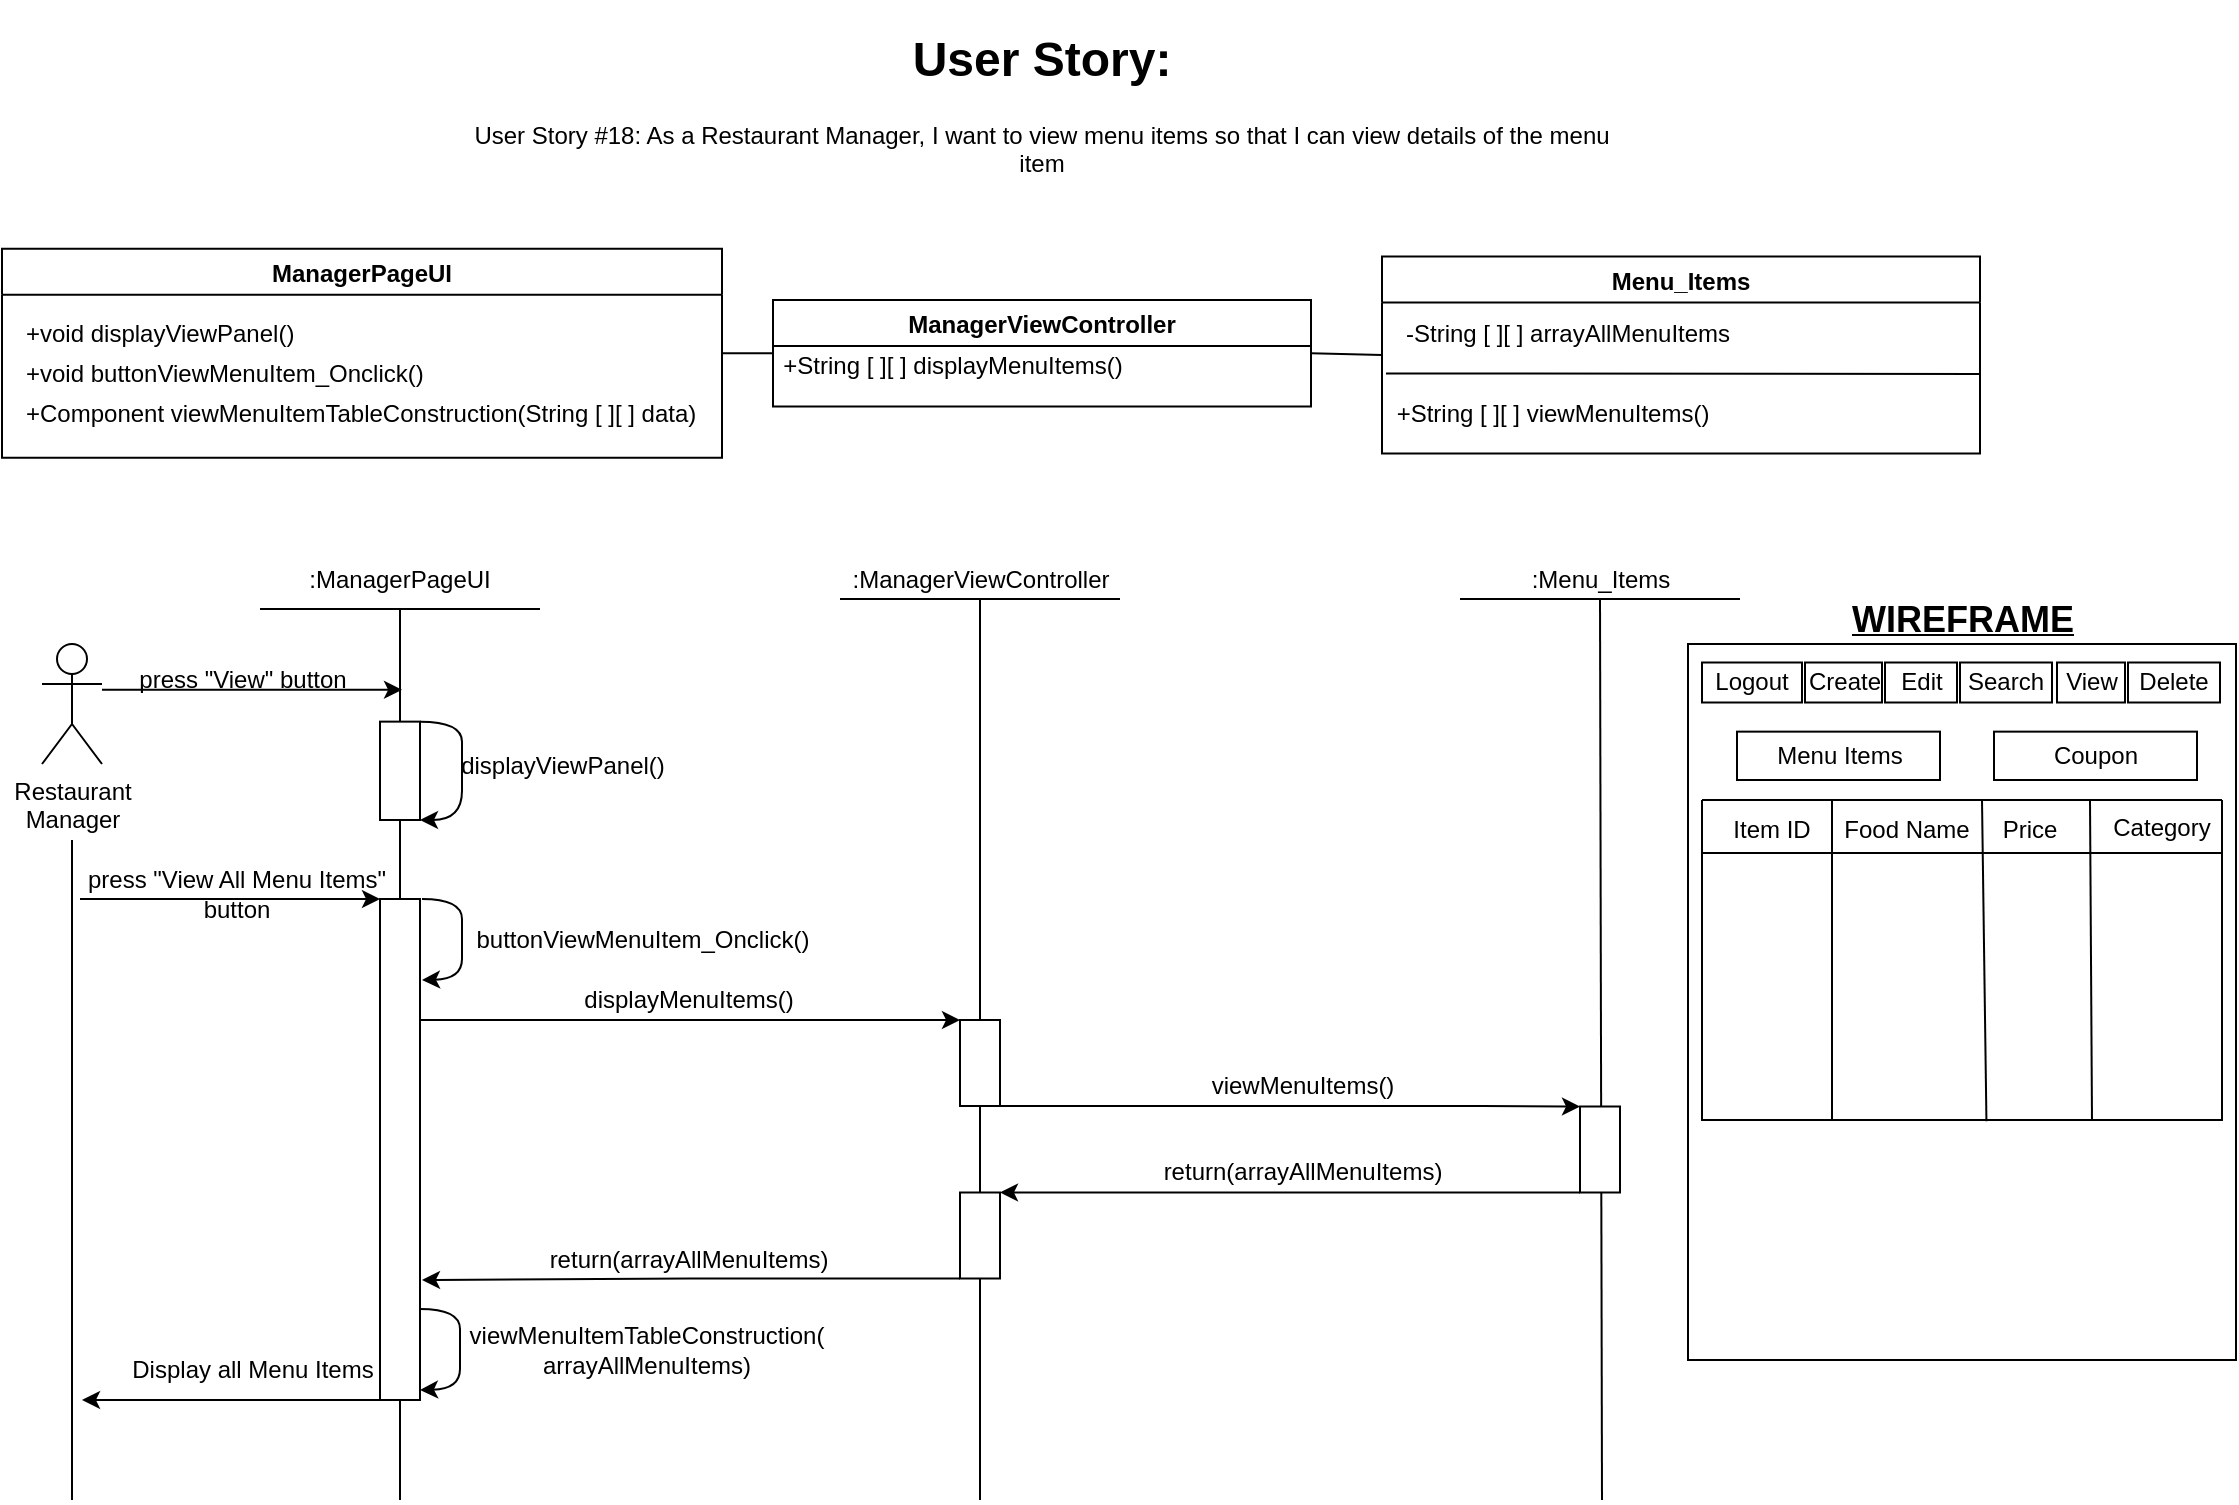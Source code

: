 <mxfile version="18.0.4" type="device"><diagram id="kgpKYQtTHZ0yAKxKKP6v" name="Page-1"><mxGraphModel dx="1022" dy="1217" grid="1" gridSize="10" guides="1" tooltips="1" connect="1" arrows="1" fold="1" page="1" pageScale="1" pageWidth="1100" pageHeight="850" math="0" shadow="0"><root><mxCell id="0"/><mxCell id="1" parent="0"/><mxCell id="jZgrcrFYeaZh8gr0yXMg-8" value="Menu_Items" style="swimlane;" parent="1" vertex="1"><mxGeometry x="700" y="138.25" width="299" height="98.5" as="geometry"/></mxCell><mxCell id="jZgrcrFYeaZh8gr0yXMg-10" value="-String [ ][ ] arrayAllMenuItems" style="text;html=1;align=left;verticalAlign=middle;resizable=0;points=[];autosize=1;strokeColor=none;fillColor=none;" parent="jZgrcrFYeaZh8gr0yXMg-8" vertex="1"><mxGeometry x="10" y="28.5" width="180" height="20" as="geometry"/></mxCell><mxCell id="jZgrcrFYeaZh8gr0yXMg-12" value="" style="endArrow=none;html=1;rounded=0;" parent="jZgrcrFYeaZh8gr0yXMg-8" edge="1"><mxGeometry width="50" height="50" relative="1" as="geometry"><mxPoint x="2" y="58.5" as="sourcePoint"/><mxPoint x="299" y="58.75" as="targetPoint"/></mxGeometry></mxCell><mxCell id="jZgrcrFYeaZh8gr0yXMg-13" value="&lt;div&gt;+String [ ][ ] viewMenuItems()&lt;/div&gt;" style="text;html=1;align=center;verticalAlign=middle;resizable=0;points=[];autosize=1;strokeColor=none;fillColor=none;" parent="jZgrcrFYeaZh8gr0yXMg-8" vertex="1"><mxGeometry y="68.5" width="170" height="20" as="geometry"/></mxCell><mxCell id="jZgrcrFYeaZh8gr0yXMg-41" value="" style="rounded=0;whiteSpace=wrap;html=1;" parent="1" vertex="1"><mxGeometry x="853" y="332" width="274" height="358" as="geometry"/></mxCell><mxCell id="jZgrcrFYeaZh8gr0yXMg-2" value="ManagerPageUI" style="swimlane;" parent="1" vertex="1"><mxGeometry x="10" y="134.38" width="360" height="104.5" as="geometry"/></mxCell><mxCell id="jZgrcrFYeaZh8gr0yXMg-3" value="+void displayViewPanel()" style="text;html=1;align=left;verticalAlign=middle;resizable=0;points=[];autosize=1;strokeColor=none;fillColor=none;" parent="jZgrcrFYeaZh8gr0yXMg-2" vertex="1"><mxGeometry x="10" y="33" width="150" height="20" as="geometry"/></mxCell><mxCell id="jZgrcrFYeaZh8gr0yXMg-98" value="+void buttonViewMenuItem_Onclick()" style="text;html=1;align=left;verticalAlign=middle;resizable=0;points=[];autosize=1;strokeColor=none;fillColor=none;" parent="jZgrcrFYeaZh8gr0yXMg-2" vertex="1"><mxGeometry x="10" y="53" width="210" height="20" as="geometry"/></mxCell><mxCell id="7xhcqGWQ24fky9c6vBzr-7" value="+Component viewMenuItemTableConstruction(String [ ][ ] data)" style="text;html=1;align=left;verticalAlign=middle;resizable=0;points=[];autosize=1;strokeColor=none;fillColor=none;" parent="jZgrcrFYeaZh8gr0yXMg-2" vertex="1"><mxGeometry x="10" y="73" width="350" height="20" as="geometry"/></mxCell><mxCell id="jZgrcrFYeaZh8gr0yXMg-6" value="ManagerViewController" style="swimlane;startSize=23;" parent="1" vertex="1"><mxGeometry x="395.5" y="160" width="269" height="53.25" as="geometry"/></mxCell><mxCell id="jZgrcrFYeaZh8gr0yXMg-7" value="&lt;div style=&quot;text-align: left&quot;&gt;+String [ ][ ] displayMenuItems()&lt;/div&gt;" style="text;html=1;align=center;verticalAlign=middle;resizable=0;points=[];autosize=1;strokeColor=none;fillColor=none;" parent="jZgrcrFYeaZh8gr0yXMg-6" vertex="1"><mxGeometry x="-5.5" y="23.25" width="190" height="20" as="geometry"/></mxCell><mxCell id="jZgrcrFYeaZh8gr0yXMg-15" value="" style="endArrow=none;html=1;rounded=0;exitX=1;exitY=0.5;exitDx=0;exitDy=0;entryX=0;entryY=0.5;entryDx=0;entryDy=0;" parent="1" source="jZgrcrFYeaZh8gr0yXMg-2" target="jZgrcrFYeaZh8gr0yXMg-6" edge="1"><mxGeometry width="50" height="50" relative="1" as="geometry"><mxPoint x="579" y="414.5" as="sourcePoint"/><mxPoint x="629" y="364.5" as="targetPoint"/></mxGeometry></mxCell><mxCell id="jZgrcrFYeaZh8gr0yXMg-16" value="" style="endArrow=none;html=1;rounded=0;entryX=0;entryY=0.5;entryDx=0;entryDy=0;exitX=1;exitY=0.5;exitDx=0;exitDy=0;" parent="1" source="jZgrcrFYeaZh8gr0yXMg-6" target="jZgrcrFYeaZh8gr0yXMg-8" edge="1"><mxGeometry width="50" height="50" relative="1" as="geometry"><mxPoint x="579" y="234.5" as="sourcePoint"/><mxPoint x="579" y="264.5" as="targetPoint"/></mxGeometry></mxCell><mxCell id="jZgrcrFYeaZh8gr0yXMg-17" style="edgeStyle=orthogonalEdgeStyle;rounded=0;orthogonalLoop=1;jettySize=auto;html=1;" parent="1" edge="1"><mxGeometry relative="1" as="geometry"><mxPoint x="210" y="354.92" as="targetPoint"/><Array as="points"><mxPoint x="110" y="354.92"/><mxPoint x="110" y="354.92"/></Array><mxPoint x="60" y="354.92" as="sourcePoint"/></mxGeometry></mxCell><mxCell id="jZgrcrFYeaZh8gr0yXMg-18" value="Restaurant&lt;br&gt;Manager" style="shape=umlActor;verticalLabelPosition=bottom;verticalAlign=top;html=1;outlineConnect=0;" parent="1" vertex="1"><mxGeometry x="30" y="332" width="30" height="60" as="geometry"/></mxCell><mxCell id="jZgrcrFYeaZh8gr0yXMg-19" value=":ManagerPageUI" style="text;html=1;strokeColor=none;fillColor=none;align=center;verticalAlign=middle;whiteSpace=wrap;rounded=0;" parent="1" vertex="1"><mxGeometry x="179" y="284.5" width="60" height="30" as="geometry"/></mxCell><mxCell id="jZgrcrFYeaZh8gr0yXMg-20" value=":ManagerViewController" style="text;html=1;align=center;verticalAlign=middle;resizable=0;points=[];autosize=1;strokeColor=none;fillColor=none;" parent="1" vertex="1"><mxGeometry x="429" y="289.5" width="140" height="20" as="geometry"/></mxCell><mxCell id="jZgrcrFYeaZh8gr0yXMg-21" value=":Menu_Items" style="text;html=1;align=center;verticalAlign=middle;resizable=0;points=[];autosize=1;strokeColor=none;fillColor=none;" parent="1" vertex="1"><mxGeometry x="769" y="289.5" width="80" height="20" as="geometry"/></mxCell><mxCell id="jZgrcrFYeaZh8gr0yXMg-22" value="" style="endArrow=none;html=1;rounded=0;" parent="1" edge="1"><mxGeometry width="50" height="50" relative="1" as="geometry"><mxPoint x="139" y="314.5" as="sourcePoint"/><mxPoint x="279.0" y="314.5" as="targetPoint"/></mxGeometry></mxCell><mxCell id="jZgrcrFYeaZh8gr0yXMg-23" value="" style="endArrow=none;html=1;rounded=0;" parent="1" edge="1"><mxGeometry width="50" height="50" relative="1" as="geometry"><mxPoint x="429.0" y="309.5" as="sourcePoint"/><mxPoint x="569" y="309.5" as="targetPoint"/></mxGeometry></mxCell><mxCell id="jZgrcrFYeaZh8gr0yXMg-24" value="" style="endArrow=none;html=1;rounded=0;" parent="1" edge="1"><mxGeometry width="50" height="50" relative="1" as="geometry"><mxPoint x="739" y="309.5" as="sourcePoint"/><mxPoint x="879" y="309.5" as="targetPoint"/></mxGeometry></mxCell><mxCell id="jZgrcrFYeaZh8gr0yXMg-25" value="" style="curved=1;endArrow=classic;html=1;rounded=0;exitX=1;exitY=0;exitDx=0;exitDy=0;" parent="1" edge="1"><mxGeometry width="50" height="50" relative="1" as="geometry"><mxPoint x="220.0" y="459.5" as="sourcePoint"/><mxPoint x="220" y="500" as="targetPoint"/><Array as="points"><mxPoint x="240" y="459.5"/><mxPoint x="240" y="479.5"/><mxPoint x="240" y="499.5"/></Array></mxGeometry></mxCell><mxCell id="jZgrcrFYeaZh8gr0yXMg-26" value="&lt;span style=&quot;text-align: left&quot;&gt;buttonViewMenuItem_Onclick()&lt;/span&gt;" style="text;html=1;align=center;verticalAlign=middle;resizable=0;points=[];autosize=1;strokeColor=none;fillColor=none;" parent="1" vertex="1"><mxGeometry x="240" y="469.5" width="180" height="20" as="geometry"/></mxCell><mxCell id="jZgrcrFYeaZh8gr0yXMg-30" value="" style="endArrow=none;html=1;rounded=0;startArrow=none;entryX=0.5;entryY=1;entryDx=0;entryDy=0;entryPerimeter=0;" parent="1" target="jZgrcrFYeaZh8gr0yXMg-20" edge="1"><mxGeometry width="50" height="50" relative="1" as="geometry"><mxPoint x="499" y="760" as="sourcePoint"/><mxPoint x="497" y="304.5" as="targetPoint"/></mxGeometry></mxCell><mxCell id="jZgrcrFYeaZh8gr0yXMg-34" value="" style="endArrow=none;html=1;rounded=0;entryX=0.5;entryY=0.982;entryDx=0;entryDy=0;entryPerimeter=0;" parent="1" target="jZgrcrFYeaZh8gr0yXMg-21" edge="1"><mxGeometry width="50" height="50" relative="1" as="geometry"><mxPoint x="810" y="760" as="sourcePoint"/><mxPoint x="809" y="314.5" as="targetPoint"/></mxGeometry></mxCell><mxCell id="jZgrcrFYeaZh8gr0yXMg-42" value="Logout" style="rounded=0;whiteSpace=wrap;html=1;" parent="1" vertex="1"><mxGeometry x="860" y="341.25" width="50" height="20" as="geometry"/></mxCell><mxCell id="jZgrcrFYeaZh8gr0yXMg-43" value="Edit" style="rounded=0;whiteSpace=wrap;html=1;" parent="1" vertex="1"><mxGeometry x="951.5" y="341.25" width="36" height="20" as="geometry"/></mxCell><mxCell id="jZgrcrFYeaZh8gr0yXMg-44" value="Search" style="rounded=0;whiteSpace=wrap;html=1;" parent="1" vertex="1"><mxGeometry x="989" y="341.25" width="46" height="20" as="geometry"/></mxCell><mxCell id="jZgrcrFYeaZh8gr0yXMg-45" value="View" style="rounded=0;whiteSpace=wrap;html=1;" parent="1" vertex="1"><mxGeometry x="1037.5" y="341.25" width="34" height="20" as="geometry"/></mxCell><mxCell id="jZgrcrFYeaZh8gr0yXMg-46" value="Delete" style="rounded=0;whiteSpace=wrap;html=1;" parent="1" vertex="1"><mxGeometry x="1073" y="341.25" width="46" height="20" as="geometry"/></mxCell><mxCell id="jZgrcrFYeaZh8gr0yXMg-52" value="&lt;b&gt;&lt;u&gt;&lt;font style=&quot;font-size: 18px&quot;&gt;WIREFRAME&lt;/font&gt;&lt;/u&gt;&lt;/b&gt;" style="text;html=1;align=center;verticalAlign=middle;resizable=0;points=[];autosize=1;strokeColor=none;fillColor=none;" parent="1" vertex="1"><mxGeometry x="925" y="309.5" width="130" height="20" as="geometry"/></mxCell><mxCell id="jZgrcrFYeaZh8gr0yXMg-54" value="press &quot;View&quot; button" style="text;html=1;align=center;verticalAlign=middle;resizable=0;points=[];autosize=1;strokeColor=none;fillColor=none;" parent="1" vertex="1"><mxGeometry x="70" y="339.92" width="120" height="20" as="geometry"/></mxCell><mxCell id="jZgrcrFYeaZh8gr0yXMg-58" value="" style="endArrow=none;html=1;rounded=0;fontSize=17;" parent="1" edge="1"><mxGeometry width="50" height="50" relative="1" as="geometry"><mxPoint x="209" y="760" as="sourcePoint"/><mxPoint x="209" y="314.5" as="targetPoint"/></mxGeometry></mxCell><mxCell id="MzLczAtcS-KXfJ2jDSsF-4" style="edgeStyle=orthogonalEdgeStyle;rounded=0;orthogonalLoop=1;jettySize=auto;html=1;exitX=0;exitY=1;exitDx=0;exitDy=0;" parent="1" source="jZgrcrFYeaZh8gr0yXMg-60" edge="1"><mxGeometry relative="1" as="geometry"><mxPoint x="50" y="710" as="targetPoint"/><mxPoint x="199" y="521" as="sourcePoint"/><Array as="points"><mxPoint x="130" y="710"/><mxPoint x="130" y="710"/></Array></mxGeometry></mxCell><mxCell id="MzLczAtcS-KXfJ2jDSsF-53" style="edgeStyle=orthogonalEdgeStyle;rounded=0;orthogonalLoop=1;jettySize=auto;html=1;exitX=1;exitY=0.25;exitDx=0;exitDy=0;entryX=0;entryY=0;entryDx=0;entryDy=0;" parent="1" target="MzLczAtcS-KXfJ2jDSsF-52" edge="1"><mxGeometry relative="1" as="geometry"><Array as="points"><mxPoint x="219" y="520"/></Array><mxPoint x="219" y="522.125" as="sourcePoint"/></mxGeometry></mxCell><mxCell id="jZgrcrFYeaZh8gr0yXMg-60" value="" style="rounded=0;whiteSpace=wrap;html=1;" parent="1" vertex="1"><mxGeometry x="199" y="459.5" width="20" height="250.5" as="geometry"/></mxCell><mxCell id="jZgrcrFYeaZh8gr0yXMg-63" value="" style="curved=1;endArrow=classic;html=1;rounded=0;entryX=1;entryY=1;entryDx=0;entryDy=0;exitX=1;exitY=0;exitDx=0;exitDy=0;" parent="1" source="jZgrcrFYeaZh8gr0yXMg-64" target="jZgrcrFYeaZh8gr0yXMg-64" edge="1"><mxGeometry width="50" height="50" relative="1" as="geometry"><mxPoint x="220" y="370.82" as="sourcePoint"/><mxPoint x="220" y="410.82" as="targetPoint"/><Array as="points"><mxPoint x="240" y="370.82"/><mxPoint x="240" y="390.82"/><mxPoint x="240" y="420"/></Array></mxGeometry></mxCell><mxCell id="jZgrcrFYeaZh8gr0yXMg-64" value="" style="rounded=0;whiteSpace=wrap;html=1;" parent="1" vertex="1"><mxGeometry x="199" y="370.82" width="20" height="49.18" as="geometry"/></mxCell><mxCell id="jZgrcrFYeaZh8gr0yXMg-65" value="&lt;span style=&quot;font-size: 12px&quot;&gt;displayViewPanel()&lt;/span&gt;" style="text;html=1;align=center;verticalAlign=middle;resizable=0;points=[];autosize=1;strokeColor=none;fillColor=none;fontSize=16;" parent="1" vertex="1"><mxGeometry x="230" y="375.82" width="120" height="30" as="geometry"/></mxCell><mxCell id="MzLczAtcS-KXfJ2jDSsF-2" style="edgeStyle=orthogonalEdgeStyle;rounded=0;orthogonalLoop=1;jettySize=auto;html=1;" parent="1" edge="1"><mxGeometry relative="1" as="geometry"><mxPoint x="199" y="459.5" as="targetPoint"/><Array as="points"><mxPoint x="99" y="459.5"/><mxPoint x="99" y="459.5"/></Array><mxPoint x="49" y="459.5" as="sourcePoint"/></mxGeometry></mxCell><mxCell id="MzLczAtcS-KXfJ2jDSsF-3" value="press &quot;View All Menu Items&quot;&lt;br&gt;button" style="text;html=1;align=center;verticalAlign=middle;resizable=0;points=[];autosize=1;strokeColor=none;fillColor=none;" parent="1" vertex="1"><mxGeometry x="47" y="441.5" width="160" height="30" as="geometry"/></mxCell><mxCell id="MzLczAtcS-KXfJ2jDSsF-5" value="Display all Menu Items" style="text;html=1;align=center;verticalAlign=middle;resizable=0;points=[];autosize=1;strokeColor=none;fillColor=none;" parent="1" vertex="1"><mxGeometry x="65" y="685" width="140" height="20" as="geometry"/></mxCell><mxCell id="MzLczAtcS-KXfJ2jDSsF-32" value="Create" style="rounded=0;whiteSpace=wrap;html=1;" parent="1" vertex="1"><mxGeometry x="911.5" y="341.25" width="38.5" height="20" as="geometry"/></mxCell><mxCell id="MzLczAtcS-KXfJ2jDSsF-33" value="Menu Items" style="rounded=0;whiteSpace=wrap;html=1;" parent="1" vertex="1"><mxGeometry x="877.5" y="375.82" width="101.5" height="24.18" as="geometry"/></mxCell><mxCell id="MzLczAtcS-KXfJ2jDSsF-34" value="Coupon" style="rounded=0;whiteSpace=wrap;html=1;" parent="1" vertex="1"><mxGeometry x="1006" y="375.82" width="101.5" height="24.18" as="geometry"/></mxCell><mxCell id="MzLczAtcS-KXfJ2jDSsF-56" style="edgeStyle=orthogonalEdgeStyle;rounded=0;orthogonalLoop=1;jettySize=auto;html=1;exitX=1;exitY=1;exitDx=0;exitDy=0;entryX=0;entryY=0;entryDx=0;entryDy=0;" parent="1" source="MzLczAtcS-KXfJ2jDSsF-52" target="MzLczAtcS-KXfJ2jDSsF-55" edge="1"><mxGeometry relative="1" as="geometry"><Array as="points"><mxPoint x="750" y="563"/><mxPoint x="750" y="563"/></Array></mxGeometry></mxCell><mxCell id="MzLczAtcS-KXfJ2jDSsF-52" value="" style="rounded=0;whiteSpace=wrap;html=1;" parent="1" vertex="1"><mxGeometry x="489" y="520" width="20" height="43" as="geometry"/></mxCell><mxCell id="MzLczAtcS-KXfJ2jDSsF-54" value="&lt;span style=&quot;text-align: left&quot;&gt;displayMenuItems()&lt;/span&gt;" style="text;html=1;align=center;verticalAlign=middle;resizable=0;points=[];autosize=1;strokeColor=none;fillColor=none;" parent="1" vertex="1"><mxGeometry x="293" y="500" width="120" height="20" as="geometry"/></mxCell><mxCell id="MzLczAtcS-KXfJ2jDSsF-60" style="edgeStyle=orthogonalEdgeStyle;rounded=0;orthogonalLoop=1;jettySize=auto;html=1;exitX=0;exitY=1;exitDx=0;exitDy=0;entryX=1;entryY=0;entryDx=0;entryDy=0;" parent="1" source="MzLczAtcS-KXfJ2jDSsF-55" target="MzLczAtcS-KXfJ2jDSsF-59" edge="1"><mxGeometry relative="1" as="geometry"><Array as="points"><mxPoint x="730" y="606"/><mxPoint x="730" y="606"/></Array></mxGeometry></mxCell><mxCell id="MzLczAtcS-KXfJ2jDSsF-55" value="" style="rounded=0;whiteSpace=wrap;html=1;" parent="1" vertex="1"><mxGeometry x="799" y="563.25" width="20" height="43" as="geometry"/></mxCell><mxCell id="MzLczAtcS-KXfJ2jDSsF-58" value="&lt;span style=&quot;text-align: left&quot;&gt;viewMenuItems()&lt;/span&gt;" style="text;html=1;align=center;verticalAlign=middle;resizable=0;points=[];autosize=1;strokeColor=none;fillColor=none;" parent="1" vertex="1"><mxGeometry x="605" y="543" width="110" height="20" as="geometry"/></mxCell><mxCell id="MzLczAtcS-KXfJ2jDSsF-62" style="edgeStyle=orthogonalEdgeStyle;rounded=0;orthogonalLoop=1;jettySize=auto;html=1;exitX=0;exitY=1;exitDx=0;exitDy=0;" parent="1" source="MzLczAtcS-KXfJ2jDSsF-59" edge="1"><mxGeometry relative="1" as="geometry"><mxPoint x="220" y="650" as="targetPoint"/><Array as="points"><mxPoint x="354" y="649"/><mxPoint x="220" y="650"/></Array></mxGeometry></mxCell><mxCell id="MzLczAtcS-KXfJ2jDSsF-59" value="" style="rounded=0;whiteSpace=wrap;html=1;" parent="1" vertex="1"><mxGeometry x="489" y="606.25" width="20" height="43" as="geometry"/></mxCell><mxCell id="MzLczAtcS-KXfJ2jDSsF-61" value="&lt;span style=&quot;text-align: left&quot;&gt;return(arrayAllMenuItems)&lt;/span&gt;" style="text;html=1;align=center;verticalAlign=middle;resizable=0;points=[];autosize=1;strokeColor=none;fillColor=none;" parent="1" vertex="1"><mxGeometry x="585" y="586.25" width="150" height="20" as="geometry"/></mxCell><mxCell id="MzLczAtcS-KXfJ2jDSsF-63" value="&lt;span style=&quot;text-align: left&quot;&gt;return(arrayAllMenuItems)&lt;/span&gt;" style="text;html=1;align=center;verticalAlign=middle;resizable=0;points=[];autosize=1;strokeColor=none;fillColor=none;" parent="1" vertex="1"><mxGeometry x="278" y="630" width="150" height="20" as="geometry"/></mxCell><mxCell id="MzLczAtcS-KXfJ2jDSsF-73" value="" style="swimlane;startSize=0;" parent="1" vertex="1"><mxGeometry x="860" y="410" width="260" height="160" as="geometry"/></mxCell><mxCell id="MzLczAtcS-KXfJ2jDSsF-77" value="" style="endArrow=none;html=1;rounded=0;entryX=1;entryY=0;entryDx=0;entryDy=0;exitX=0.75;exitY=1;exitDx=0;exitDy=0;" parent="MzLczAtcS-KXfJ2jDSsF-73" source="MzLczAtcS-KXfJ2jDSsF-73" target="MzLczAtcS-KXfJ2jDSsF-80" edge="1"><mxGeometry width="50" height="50" relative="1" as="geometry"><mxPoint x="196.33" y="200" as="sourcePoint"/><mxPoint x="196.33" as="targetPoint"/></mxGeometry></mxCell><mxCell id="MzLczAtcS-KXfJ2jDSsF-79" value="Food Name" style="text;html=1;strokeColor=none;fillColor=none;align=center;verticalAlign=middle;whiteSpace=wrap;rounded=0;" parent="MzLczAtcS-KXfJ2jDSsF-73" vertex="1"><mxGeometry x="68" width="69" height="30" as="geometry"/></mxCell><mxCell id="MzLczAtcS-KXfJ2jDSsF-80" value="Price" style="text;html=1;strokeColor=none;fillColor=none;align=center;verticalAlign=middle;whiteSpace=wrap;rounded=0;" parent="MzLczAtcS-KXfJ2jDSsF-73" vertex="1"><mxGeometry x="134" width="60" height="30" as="geometry"/></mxCell><mxCell id="7xhcqGWQ24fky9c6vBzr-28" value="" style="endArrow=none;html=1;rounded=0;entryX=1;entryY=0;entryDx=0;entryDy=0;exitX=0.547;exitY=1.004;exitDx=0;exitDy=0;exitPerimeter=0;" parent="MzLczAtcS-KXfJ2jDSsF-73" source="MzLczAtcS-KXfJ2jDSsF-73" edge="1"><mxGeometry width="50" height="50" relative="1" as="geometry"><mxPoint x="141" y="120" as="sourcePoint"/><mxPoint x="140" as="targetPoint"/></mxGeometry></mxCell><mxCell id="MzLczAtcS-KXfJ2jDSsF-74" value="" style="line;strokeWidth=1;fillColor=none;align=left;verticalAlign=middle;spacingTop=-1;spacingLeft=3;spacingRight=3;rotatable=0;labelPosition=right;points=[];portConstraint=eastwest;" parent="1" vertex="1"><mxGeometry x="860" y="432.5" width="260" height="8" as="geometry"/></mxCell><mxCell id="MzLczAtcS-KXfJ2jDSsF-75" value="" style="endArrow=none;html=1;rounded=0;entryX=0.25;entryY=0;entryDx=0;entryDy=0;exitX=0.25;exitY=1;exitDx=0;exitDy=0;" parent="1" source="MzLczAtcS-KXfJ2jDSsF-73" target="MzLczAtcS-KXfJ2jDSsF-73" edge="1"><mxGeometry width="50" height="50" relative="1" as="geometry"><mxPoint x="950" y="490" as="sourcePoint"/><mxPoint x="1000" y="440" as="targetPoint"/></mxGeometry></mxCell><mxCell id="MzLczAtcS-KXfJ2jDSsF-78" value="Item ID" style="text;html=1;strokeColor=none;fillColor=none;align=center;verticalAlign=middle;whiteSpace=wrap;rounded=0;" parent="1" vertex="1"><mxGeometry x="865" y="410" width="60" height="30" as="geometry"/></mxCell><mxCell id="MzLczAtcS-KXfJ2jDSsF-81" value="Category" style="text;html=1;strokeColor=none;fillColor=none;align=center;verticalAlign=middle;whiteSpace=wrap;rounded=0;" parent="1" vertex="1"><mxGeometry x="1060" y="409" width="60" height="30" as="geometry"/></mxCell><mxCell id="7xhcqGWQ24fky9c6vBzr-8" value="" style="curved=1;endArrow=classic;html=1;rounded=0;exitX=1;exitY=0;exitDx=0;exitDy=0;" parent="1" edge="1"><mxGeometry width="50" height="50" relative="1" as="geometry"><mxPoint x="219" y="664.5" as="sourcePoint"/><mxPoint x="219" y="705" as="targetPoint"/><Array as="points"><mxPoint x="239" y="664.5"/><mxPoint x="239" y="684.5"/><mxPoint x="239" y="704.5"/></Array></mxGeometry></mxCell><mxCell id="7xhcqGWQ24fky9c6vBzr-9" value="&lt;div&gt;&lt;span&gt;viewMenuItemTableConstruction(&lt;/span&gt;&lt;/div&gt;&lt;div&gt;&lt;span&gt;arrayAllMenuItems)&lt;/span&gt;&lt;/div&gt;" style="text;html=1;align=center;verticalAlign=middle;resizable=0;points=[];autosize=1;strokeColor=none;fillColor=none;" parent="1" vertex="1"><mxGeometry x="237" y="669.5" width="190" height="30" as="geometry"/></mxCell><mxCell id="jZgrcrFYeaZh8gr0yXMg-99" value="&lt;h1&gt;User Story:&lt;br&gt;&lt;/h1&gt;User Story #18: As a Restaurant Manager, I want to view menu items so that I can view details of the menu item" style="text;html=1;strokeColor=none;fillColor=none;spacing=5;spacingTop=-20;whiteSpace=wrap;overflow=hidden;rounded=0;align=center;" parent="1" vertex="1"><mxGeometry x="240" y="20" width="580" height="100" as="geometry"/></mxCell><mxCell id="6Qa2nLrO4WNvoYMWT6mR-1" value="" style="endArrow=none;html=1;rounded=0;startArrow=none;" parent="1" edge="1"><mxGeometry width="50" height="50" relative="1" as="geometry"><mxPoint x="45" y="760" as="sourcePoint"/><mxPoint x="45" y="430" as="targetPoint"/></mxGeometry></mxCell></root></mxGraphModel></diagram></mxfile>